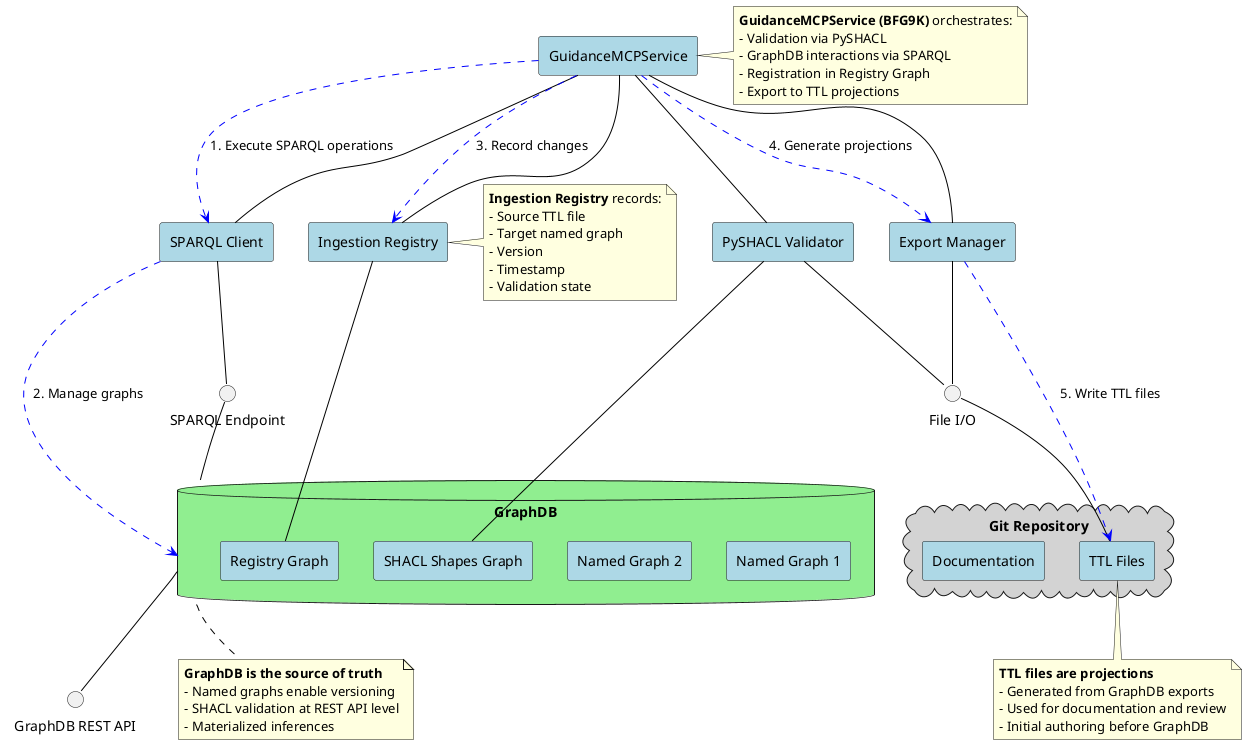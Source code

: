 @startuml GraphDBIntegration

skinparam componentStyle rectangle
skinparam componentBackgroundColor LightBlue
skinparam databaseBackgroundColor LightGreen
skinparam cloudBackgroundColor LightGray
skinparam noteBackgroundColor LightYellow
skinparam arrowColor Black

' Components
[GuidanceMCPService] as MCP
[SPARQL Client] as SPARQL
[PySHACL Validator] as PySHACL
[Ingestion Registry] as Registry
[Export Manager] as Export

' External systems
database "GraphDB" {
  [Named Graph 1] as Graph1
  [Named Graph 2] as Graph2
  [Registry Graph] as RegGraph
  [SHACL Shapes Graph] as SHACLGraph
}

cloud "Git Repository" {
  [TTL Files] as TTL
  [Documentation] as Docs
}

' Interfaces
interface "GraphDB REST API" as GDBAPI
interface "SPARQL Endpoint" as SPARQLEndpoint
interface "File I/O" as FileIO

' Connections
MCP -- SPARQL
MCP -- PySHACL
MCP -- Registry
MCP -- Export

SPARQL -- SPARQLEndpoint
SPARQLEndpoint -- GraphDB

Registry -- RegGraph

PySHACL -- FileIO
PySHACL -- SHACLGraph

Export -- FileIO
FileIO -- TTL

GraphDB -- GDBAPI

' Notes and labels
note right of MCP
  <b>GuidanceMCPService (BFG9K)</b> orchestrates:
  - Validation via PySHACL
  - GraphDB interactions via SPARQL
  - Registration in Registry Graph
  - Export to TTL projections
end note

note right of Registry
  <b>Ingestion Registry</b> records:
  - Source TTL file
  - Target named graph
  - Version
  - Timestamp
  - Validation state
end note

note bottom of GraphDB
  <b>GraphDB is the source of truth</b>
  - Named graphs enable versioning
  - SHACL validation at REST API level
  - Materialized inferences
end note

note bottom of TTL
  <b>TTL files are projections</b>
  - Generated from GraphDB exports
  - Used for documentation and review
  - Initial authoring before GraphDB
end note

' Process flows
MCP -[#blue,dashed]-> SPARQL : 1. Execute SPARQL operations
SPARQL -[#blue,dashed]-> GraphDB : 2. Manage graphs
MCP -[#blue,dashed]-> Registry : 3. Record changes
MCP -[#blue,dashed]-> Export : 4. Generate projections
Export -[#blue,dashed]-> TTL : 5. Write TTL files

@enduml 
